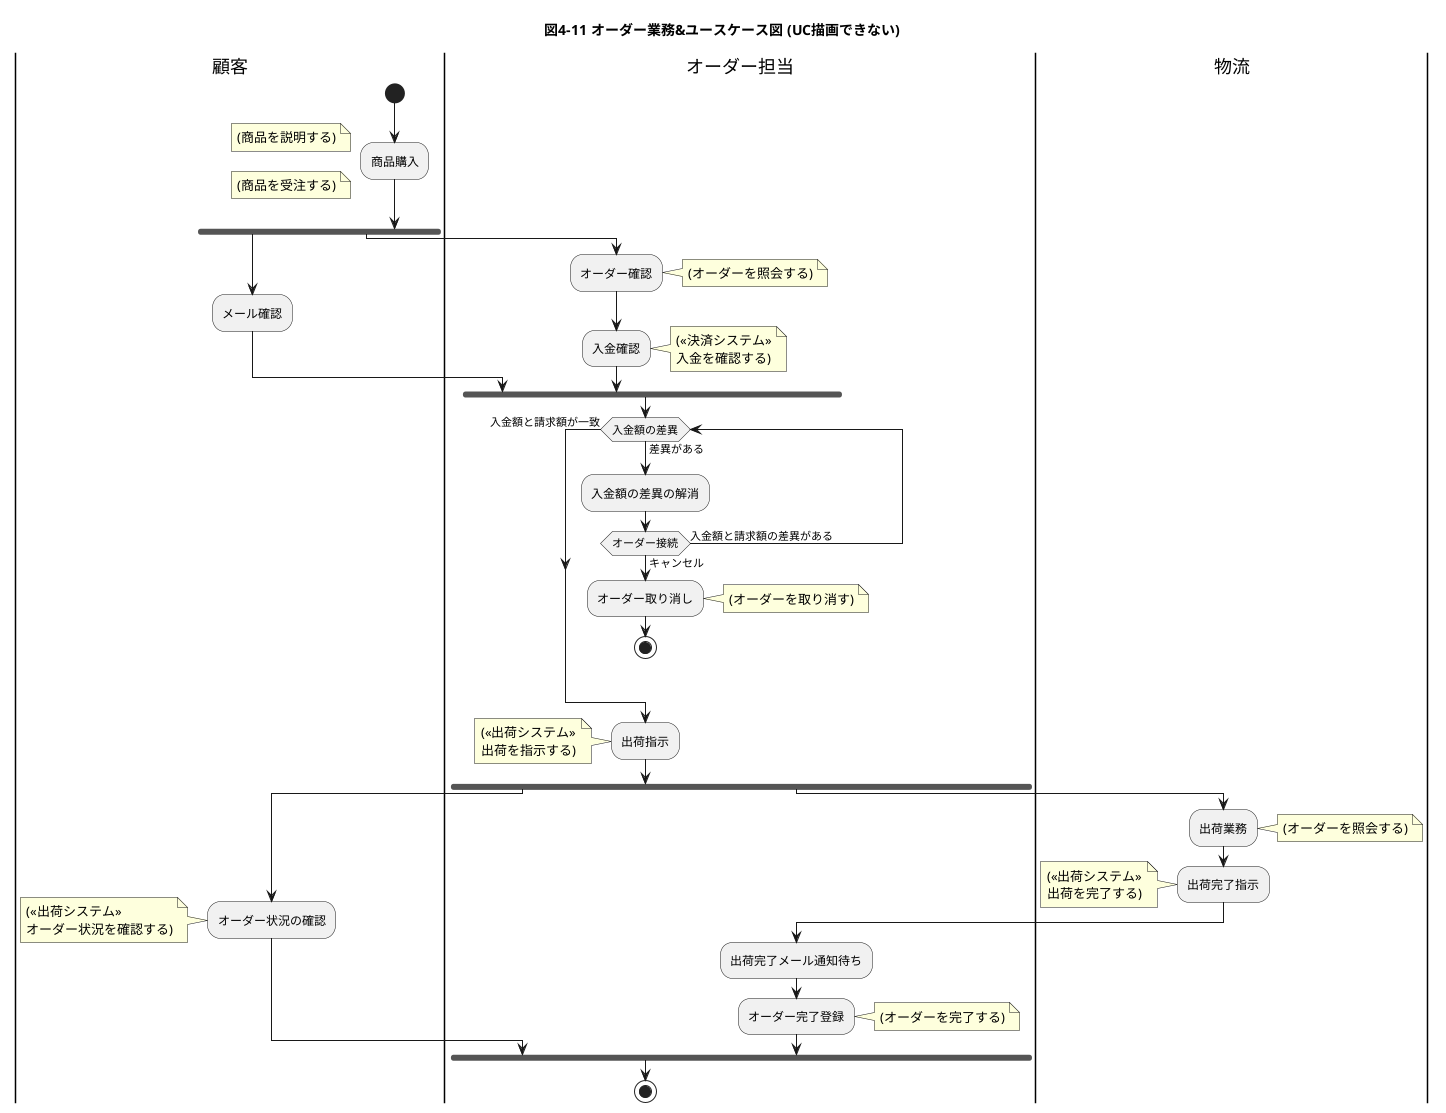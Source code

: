 @startuml
title 図4-11 オーダー業務&ユースケース図 (UC描画できない)
|顧客|
start
:商品購入;
note left: (商品を説明する)
note left: (商品を受注する)
fork
    :メール確認;
|オーダー担当|
fork again
    :オーダー確認;
    note right: (オーダーを照会する)
    :入金確認;
    note right: (<<決済システム>>\n入金を確認する)
end fork
while (入金額の差異) is (差異がある)
    :入金額の差異の解消;
    if (オーダー接続) is (キャンセル) then
        :オーダー取り消し;
        note right: (オーダーを取り消す)
        stop
    else (入金額と請求額の差異がある)
    endif
endwhile (入金額と請求額が一致)
:出荷指示;
note left: (<<出荷システム>>\n出荷を指示する)
fork
|顧客|
:オーダー状況の確認;
note left: (<<出荷システム>>\nオーダー状況を確認する)
fork again
|物流|
:出荷業務;
note right: (オーダーを照会する)
:出荷完了指示;
note : (<<出荷システム>>\n出荷を完了する)
|オーダー担当|
:出荷完了メール通知待ち;
:オーダー完了登録;
note right: (オーダーを完了する)
endfork
stop
@enduml